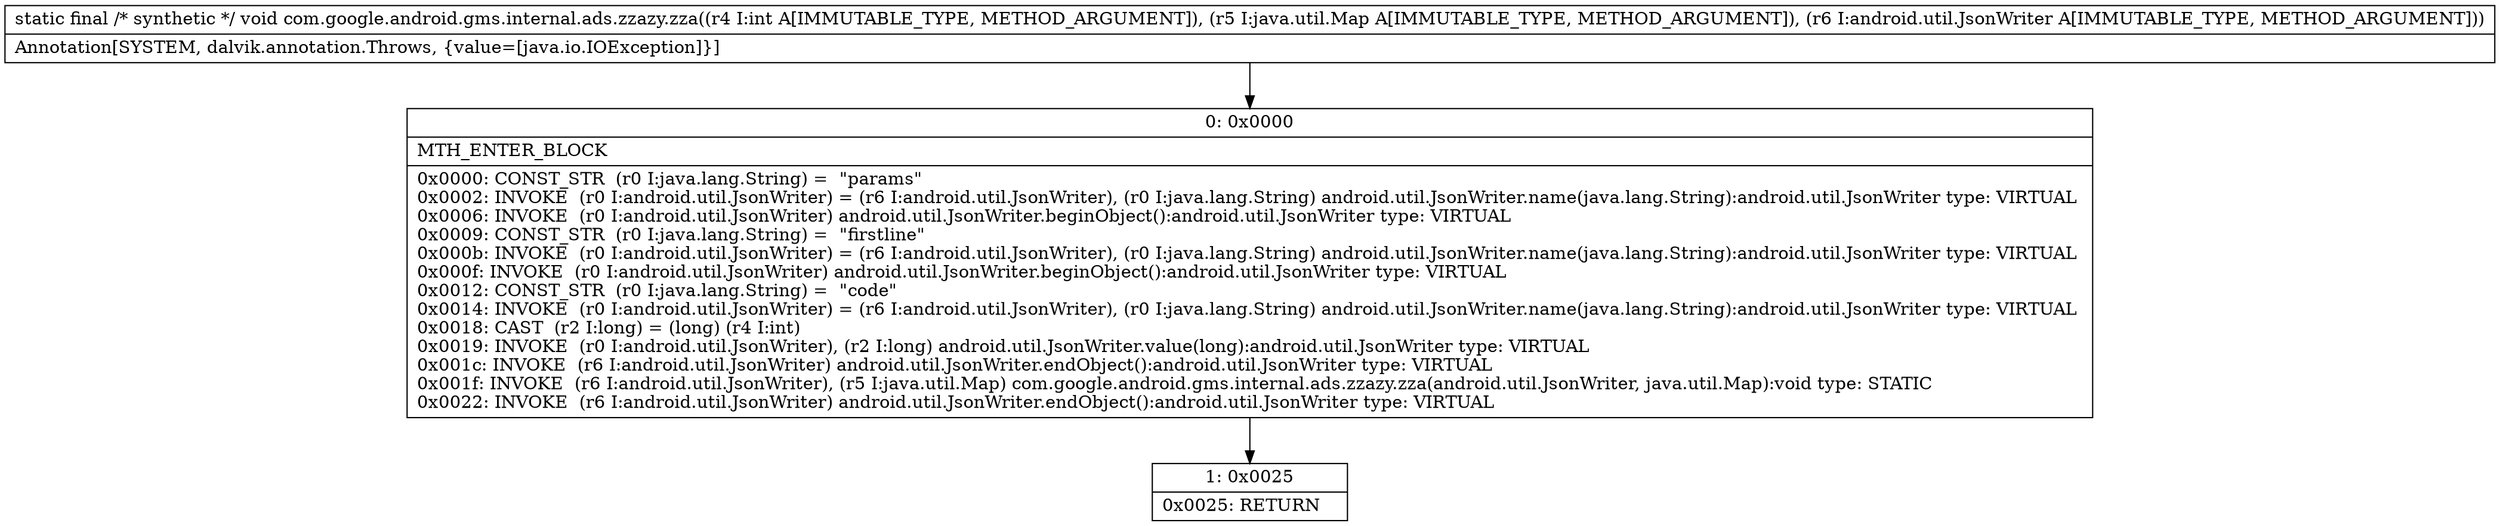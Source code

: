 digraph "CFG forcom.google.android.gms.internal.ads.zzazy.zza(ILjava\/util\/Map;Landroid\/util\/JsonWriter;)V" {
Node_0 [shape=record,label="{0\:\ 0x0000|MTH_ENTER_BLOCK\l|0x0000: CONST_STR  (r0 I:java.lang.String) =  \"params\" \l0x0002: INVOKE  (r0 I:android.util.JsonWriter) = (r6 I:android.util.JsonWriter), (r0 I:java.lang.String) android.util.JsonWriter.name(java.lang.String):android.util.JsonWriter type: VIRTUAL \l0x0006: INVOKE  (r0 I:android.util.JsonWriter) android.util.JsonWriter.beginObject():android.util.JsonWriter type: VIRTUAL \l0x0009: CONST_STR  (r0 I:java.lang.String) =  \"firstline\" \l0x000b: INVOKE  (r0 I:android.util.JsonWriter) = (r6 I:android.util.JsonWriter), (r0 I:java.lang.String) android.util.JsonWriter.name(java.lang.String):android.util.JsonWriter type: VIRTUAL \l0x000f: INVOKE  (r0 I:android.util.JsonWriter) android.util.JsonWriter.beginObject():android.util.JsonWriter type: VIRTUAL \l0x0012: CONST_STR  (r0 I:java.lang.String) =  \"code\" \l0x0014: INVOKE  (r0 I:android.util.JsonWriter) = (r6 I:android.util.JsonWriter), (r0 I:java.lang.String) android.util.JsonWriter.name(java.lang.String):android.util.JsonWriter type: VIRTUAL \l0x0018: CAST  (r2 I:long) = (long) (r4 I:int) \l0x0019: INVOKE  (r0 I:android.util.JsonWriter), (r2 I:long) android.util.JsonWriter.value(long):android.util.JsonWriter type: VIRTUAL \l0x001c: INVOKE  (r6 I:android.util.JsonWriter) android.util.JsonWriter.endObject():android.util.JsonWriter type: VIRTUAL \l0x001f: INVOKE  (r6 I:android.util.JsonWriter), (r5 I:java.util.Map) com.google.android.gms.internal.ads.zzazy.zza(android.util.JsonWriter, java.util.Map):void type: STATIC \l0x0022: INVOKE  (r6 I:android.util.JsonWriter) android.util.JsonWriter.endObject():android.util.JsonWriter type: VIRTUAL \l}"];
Node_1 [shape=record,label="{1\:\ 0x0025|0x0025: RETURN   \l}"];
MethodNode[shape=record,label="{static final \/* synthetic *\/ void com.google.android.gms.internal.ads.zzazy.zza((r4 I:int A[IMMUTABLE_TYPE, METHOD_ARGUMENT]), (r5 I:java.util.Map A[IMMUTABLE_TYPE, METHOD_ARGUMENT]), (r6 I:android.util.JsonWriter A[IMMUTABLE_TYPE, METHOD_ARGUMENT]))  | Annotation[SYSTEM, dalvik.annotation.Throws, \{value=[java.io.IOException]\}]\l}"];
MethodNode -> Node_0;
Node_0 -> Node_1;
}

